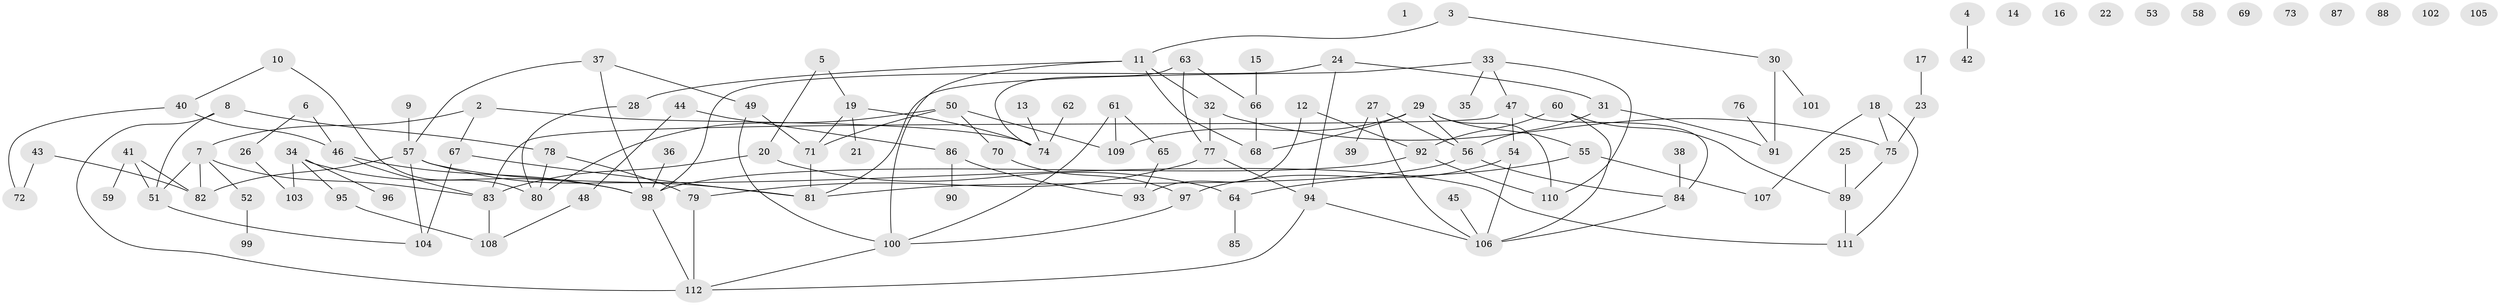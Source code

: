 // Generated by graph-tools (version 1.1) at 2025/00/03/09/25 03:00:44]
// undirected, 112 vertices, 142 edges
graph export_dot {
graph [start="1"]
  node [color=gray90,style=filled];
  1;
  2;
  3;
  4;
  5;
  6;
  7;
  8;
  9;
  10;
  11;
  12;
  13;
  14;
  15;
  16;
  17;
  18;
  19;
  20;
  21;
  22;
  23;
  24;
  25;
  26;
  27;
  28;
  29;
  30;
  31;
  32;
  33;
  34;
  35;
  36;
  37;
  38;
  39;
  40;
  41;
  42;
  43;
  44;
  45;
  46;
  47;
  48;
  49;
  50;
  51;
  52;
  53;
  54;
  55;
  56;
  57;
  58;
  59;
  60;
  61;
  62;
  63;
  64;
  65;
  66;
  67;
  68;
  69;
  70;
  71;
  72;
  73;
  74;
  75;
  76;
  77;
  78;
  79;
  80;
  81;
  82;
  83;
  84;
  85;
  86;
  87;
  88;
  89;
  90;
  91;
  92;
  93;
  94;
  95;
  96;
  97;
  98;
  99;
  100;
  101;
  102;
  103;
  104;
  105;
  106;
  107;
  108;
  109;
  110;
  111;
  112;
  2 -- 7;
  2 -- 67;
  2 -- 74;
  3 -- 11;
  3 -- 30;
  4 -- 42;
  5 -- 19;
  5 -- 20;
  6 -- 26;
  6 -- 46;
  7 -- 51;
  7 -- 52;
  7 -- 82;
  7 -- 83;
  8 -- 51;
  8 -- 78;
  8 -- 112;
  9 -- 57;
  10 -- 40;
  10 -- 80;
  11 -- 28;
  11 -- 32;
  11 -- 68;
  11 -- 100;
  12 -- 92;
  12 -- 93;
  13 -- 74;
  15 -- 66;
  17 -- 23;
  18 -- 75;
  18 -- 107;
  18 -- 111;
  19 -- 21;
  19 -- 71;
  19 -- 74;
  20 -- 64;
  20 -- 83;
  23 -- 75;
  24 -- 31;
  24 -- 94;
  24 -- 98;
  25 -- 89;
  26 -- 103;
  27 -- 39;
  27 -- 56;
  27 -- 106;
  28 -- 80;
  29 -- 55;
  29 -- 56;
  29 -- 68;
  29 -- 109;
  29 -- 110;
  30 -- 91;
  30 -- 101;
  31 -- 56;
  31 -- 91;
  32 -- 75;
  32 -- 77;
  33 -- 35;
  33 -- 47;
  33 -- 81;
  33 -- 110;
  34 -- 95;
  34 -- 96;
  34 -- 98;
  34 -- 103;
  36 -- 98;
  37 -- 49;
  37 -- 57;
  37 -- 98;
  38 -- 84;
  40 -- 46;
  40 -- 72;
  41 -- 51;
  41 -- 59;
  41 -- 82;
  43 -- 72;
  43 -- 82;
  44 -- 48;
  44 -- 86;
  45 -- 106;
  46 -- 83;
  46 -- 98;
  47 -- 54;
  47 -- 83;
  47 -- 84;
  48 -- 108;
  49 -- 71;
  49 -- 100;
  50 -- 70;
  50 -- 71;
  50 -- 80;
  50 -- 109;
  51 -- 104;
  52 -- 99;
  54 -- 97;
  54 -- 106;
  55 -- 64;
  55 -- 107;
  56 -- 81;
  56 -- 84;
  57 -- 81;
  57 -- 82;
  57 -- 104;
  57 -- 111;
  60 -- 89;
  60 -- 92;
  60 -- 106;
  61 -- 65;
  61 -- 100;
  61 -- 109;
  62 -- 74;
  63 -- 66;
  63 -- 74;
  63 -- 77;
  64 -- 85;
  65 -- 93;
  66 -- 68;
  67 -- 81;
  67 -- 104;
  70 -- 97;
  71 -- 81;
  75 -- 89;
  76 -- 91;
  77 -- 79;
  77 -- 94;
  78 -- 79;
  78 -- 80;
  79 -- 112;
  83 -- 108;
  84 -- 106;
  86 -- 90;
  86 -- 93;
  89 -- 111;
  92 -- 98;
  92 -- 110;
  94 -- 106;
  94 -- 112;
  95 -- 108;
  97 -- 100;
  98 -- 112;
  100 -- 112;
}
